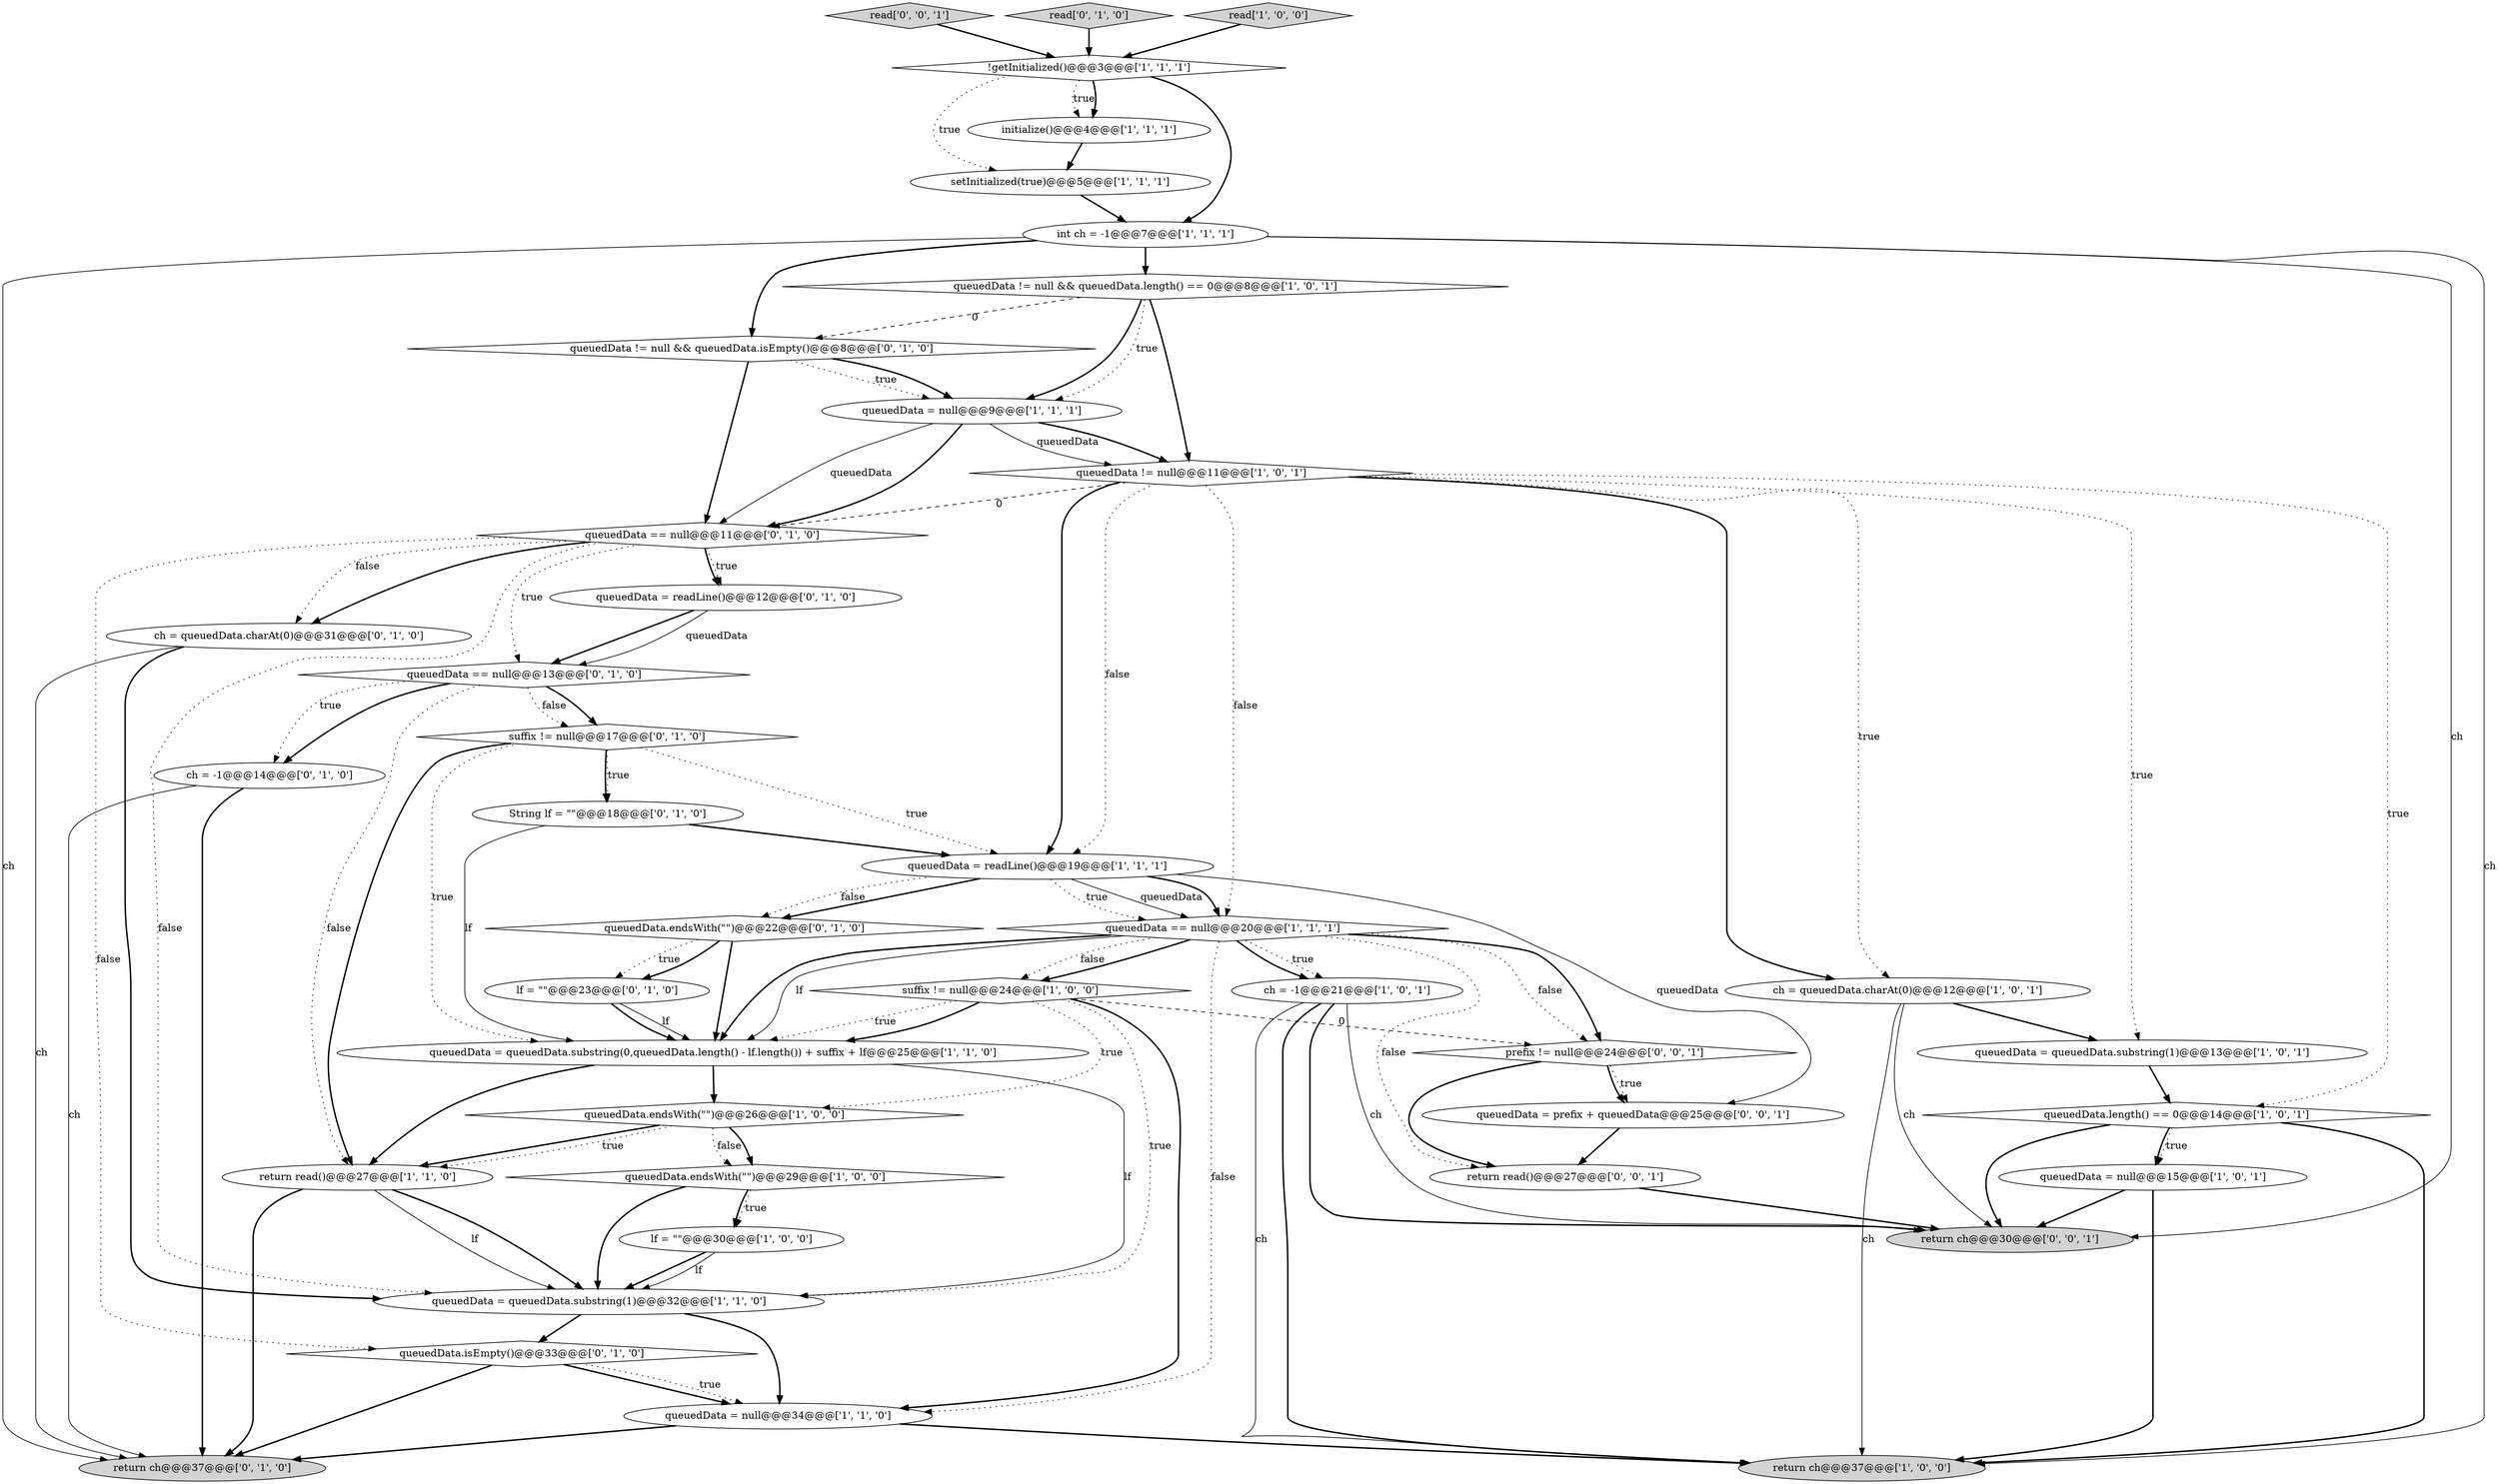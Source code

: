 digraph {
17 [style = filled, label = "ch = -1@@@21@@@['1', '0', '1']", fillcolor = white, shape = ellipse image = "AAA0AAABBB1BBB"];
37 [style = filled, label = "return read()@@@27@@@['0', '0', '1']", fillcolor = white, shape = ellipse image = "AAA0AAABBB3BBB"];
3 [style = filled, label = "queuedData.endsWith(\"\")@@@26@@@['1', '0', '0']", fillcolor = white, shape = diamond image = "AAA0AAABBB1BBB"];
15 [style = filled, label = "suffix != null@@@24@@@['1', '0', '0']", fillcolor = white, shape = diamond image = "AAA0AAABBB1BBB"];
23 [style = filled, label = "lf = \"\"@@@30@@@['1', '0', '0']", fillcolor = white, shape = ellipse image = "AAA0AAABBB1BBB"];
24 [style = filled, label = "queuedData == null@@@11@@@['0', '1', '0']", fillcolor = white, shape = diamond image = "AAA1AAABBB2BBB"];
38 [style = filled, label = "read['0', '0', '1']", fillcolor = lightgray, shape = diamond image = "AAA0AAABBB3BBB"];
28 [style = filled, label = "suffix != null@@@17@@@['0', '1', '0']", fillcolor = white, shape = diamond image = "AAA0AAABBB2BBB"];
1 [style = filled, label = "initialize()@@@4@@@['1', '1', '1']", fillcolor = white, shape = ellipse image = "AAA0AAABBB1BBB"];
34 [style = filled, label = "ch = queuedData.charAt(0)@@@31@@@['0', '1', '0']", fillcolor = white, shape = ellipse image = "AAA1AAABBB2BBB"];
33 [style = filled, label = "queuedData != null && queuedData.isEmpty()@@@8@@@['0', '1', '0']", fillcolor = white, shape = diamond image = "AAA1AAABBB2BBB"];
8 [style = filled, label = "queuedData != null && queuedData.length() == 0@@@8@@@['1', '0', '1']", fillcolor = white, shape = diamond image = "AAA0AAABBB1BBB"];
5 [style = filled, label = "queuedData = readLine()@@@19@@@['1', '1', '1']", fillcolor = white, shape = ellipse image = "AAA0AAABBB1BBB"];
10 [style = filled, label = "queuedData = null@@@15@@@['1', '0', '1']", fillcolor = white, shape = ellipse image = "AAA0AAABBB1BBB"];
27 [style = filled, label = "queuedData.isEmpty()@@@33@@@['0', '1', '0']", fillcolor = white, shape = diamond image = "AAA1AAABBB2BBB"];
4 [style = filled, label = "queuedData.length() == 0@@@14@@@['1', '0', '1']", fillcolor = white, shape = diamond image = "AAA0AAABBB1BBB"];
25 [style = filled, label = "String lf = \"\"@@@18@@@['0', '1', '0']", fillcolor = white, shape = ellipse image = "AAA0AAABBB2BBB"];
19 [style = filled, label = "queuedData == null@@@20@@@['1', '1', '1']", fillcolor = white, shape = diamond image = "AAA0AAABBB1BBB"];
6 [style = filled, label = "int ch = -1@@@7@@@['1', '1', '1']", fillcolor = white, shape = ellipse image = "AAA0AAABBB1BBB"];
26 [style = filled, label = "read['0', '1', '0']", fillcolor = lightgray, shape = diamond image = "AAA0AAABBB2BBB"];
9 [style = filled, label = "ch = queuedData.charAt(0)@@@12@@@['1', '0', '1']", fillcolor = white, shape = ellipse image = "AAA0AAABBB1BBB"];
11 [style = filled, label = "queuedData.endsWith(\"\")@@@29@@@['1', '0', '0']", fillcolor = white, shape = diamond image = "AAA0AAABBB1BBB"];
29 [style = filled, label = "ch = -1@@@14@@@['0', '1', '0']", fillcolor = white, shape = ellipse image = "AAA0AAABBB2BBB"];
22 [style = filled, label = "setInitialized(true)@@@5@@@['1', '1', '1']", fillcolor = white, shape = ellipse image = "AAA0AAABBB1BBB"];
40 [style = filled, label = "prefix != null@@@24@@@['0', '0', '1']", fillcolor = white, shape = diamond image = "AAA0AAABBB3BBB"];
32 [style = filled, label = "lf = \"\"@@@23@@@['0', '1', '0']", fillcolor = white, shape = ellipse image = "AAA0AAABBB2BBB"];
7 [style = filled, label = "queuedData = queuedData.substring(1)@@@13@@@['1', '0', '1']", fillcolor = white, shape = ellipse image = "AAA0AAABBB1BBB"];
14 [style = filled, label = "return ch@@@37@@@['1', '0', '0']", fillcolor = lightgray, shape = ellipse image = "AAA0AAABBB1BBB"];
41 [style = filled, label = "queuedData = prefix + queuedData@@@25@@@['0', '0', '1']", fillcolor = white, shape = ellipse image = "AAA0AAABBB3BBB"];
31 [style = filled, label = "queuedData = readLine()@@@12@@@['0', '1', '0']", fillcolor = white, shape = ellipse image = "AAA0AAABBB2BBB"];
39 [style = filled, label = "return ch@@@30@@@['0', '0', '1']", fillcolor = lightgray, shape = ellipse image = "AAA0AAABBB3BBB"];
0 [style = filled, label = "!getInitialized()@@@3@@@['1', '1', '1']", fillcolor = white, shape = diamond image = "AAA0AAABBB1BBB"];
12 [style = filled, label = "queuedData != null@@@11@@@['1', '0', '1']", fillcolor = white, shape = diamond image = "AAA0AAABBB1BBB"];
13 [style = filled, label = "return read()@@@27@@@['1', '1', '0']", fillcolor = white, shape = ellipse image = "AAA0AAABBB1BBB"];
18 [style = filled, label = "queuedData = queuedData.substring(1)@@@32@@@['1', '1', '0']", fillcolor = white, shape = ellipse image = "AAA1AAABBB1BBB"];
35 [style = filled, label = "return ch@@@37@@@['0', '1', '0']", fillcolor = lightgray, shape = ellipse image = "AAA1AAABBB2BBB"];
36 [style = filled, label = "queuedData == null@@@13@@@['0', '1', '0']", fillcolor = white, shape = diamond image = "AAA0AAABBB2BBB"];
2 [style = filled, label = "queuedData = null@@@9@@@['1', '1', '1']", fillcolor = white, shape = ellipse image = "AAA0AAABBB1BBB"];
30 [style = filled, label = "queuedData.endsWith(\"\")@@@22@@@['0', '1', '0']", fillcolor = white, shape = diamond image = "AAA0AAABBB2BBB"];
16 [style = filled, label = "queuedData = queuedData.substring(0,queuedData.length() - lf.length()) + suffix + lf@@@25@@@['1', '1', '0']", fillcolor = white, shape = ellipse image = "AAA0AAABBB1BBB"];
20 [style = filled, label = "queuedData = null@@@34@@@['1', '1', '0']", fillcolor = white, shape = ellipse image = "AAA1AAABBB1BBB"];
21 [style = filled, label = "read['1', '0', '0']", fillcolor = lightgray, shape = diamond image = "AAA0AAABBB1BBB"];
2->12 [style = solid, label="queuedData"];
28->13 [style = bold, label=""];
11->23 [style = dotted, label="true"];
18->20 [style = bold, label=""];
36->29 [style = dotted, label="true"];
10->39 [style = bold, label=""];
15->18 [style = dotted, label="true"];
17->14 [style = bold, label=""];
16->13 [style = bold, label=""];
6->8 [style = bold, label=""];
3->13 [style = bold, label=""];
19->40 [style = bold, label=""];
19->37 [style = dotted, label="false"];
2->24 [style = solid, label="queuedData"];
11->23 [style = bold, label=""];
15->16 [style = bold, label=""];
36->28 [style = bold, label=""];
17->39 [style = bold, label=""];
31->36 [style = bold, label=""];
1->22 [style = bold, label=""];
33->24 [style = bold, label=""];
3->13 [style = dotted, label="true"];
12->19 [style = dotted, label="false"];
12->7 [style = dotted, label="true"];
24->27 [style = dotted, label="false"];
5->19 [style = dotted, label="true"];
0->1 [style = dotted, label="true"];
6->35 [style = solid, label="ch"];
33->2 [style = dotted, label="true"];
31->36 [style = solid, label="queuedData"];
8->33 [style = dashed, label="0"];
19->15 [style = dotted, label="false"];
5->19 [style = solid, label="queuedData"];
11->18 [style = bold, label=""];
3->11 [style = dotted, label="false"];
30->16 [style = bold, label=""];
13->35 [style = bold, label=""];
27->20 [style = bold, label=""];
40->41 [style = dotted, label="true"];
32->16 [style = solid, label="lf"];
17->39 [style = solid, label="ch"];
30->32 [style = dotted, label="true"];
12->9 [style = bold, label=""];
33->2 [style = bold, label=""];
8->2 [style = bold, label=""];
12->4 [style = dotted, label="true"];
25->5 [style = bold, label=""];
28->25 [style = dotted, label="true"];
20->35 [style = bold, label=""];
6->14 [style = solid, label="ch"];
19->16 [style = solid, label="lf"];
15->40 [style = dashed, label="0"];
15->20 [style = bold, label=""];
23->18 [style = bold, label=""];
2->24 [style = bold, label=""];
38->0 [style = bold, label=""];
19->17 [style = dotted, label="true"];
18->27 [style = bold, label=""];
10->14 [style = bold, label=""];
0->6 [style = bold, label=""];
13->18 [style = solid, label="lf"];
6->39 [style = solid, label="ch"];
5->19 [style = bold, label=""];
0->22 [style = dotted, label="true"];
41->37 [style = bold, label=""];
22->6 [style = bold, label=""];
17->14 [style = solid, label="ch"];
29->35 [style = bold, label=""];
8->2 [style = dotted, label="true"];
25->16 [style = solid, label="lf"];
12->5 [style = dotted, label="false"];
12->24 [style = dashed, label="0"];
5->41 [style = solid, label="queuedData"];
29->35 [style = solid, label="ch"];
19->16 [style = bold, label=""];
24->36 [style = dotted, label="true"];
40->41 [style = bold, label=""];
24->31 [style = bold, label=""];
12->9 [style = dotted, label="true"];
36->13 [style = dotted, label="false"];
16->3 [style = bold, label=""];
19->17 [style = bold, label=""];
30->32 [style = bold, label=""];
32->16 [style = bold, label=""];
4->10 [style = bold, label=""];
15->16 [style = dotted, label="true"];
21->0 [style = bold, label=""];
24->34 [style = dotted, label="false"];
27->20 [style = dotted, label="true"];
34->18 [style = bold, label=""];
3->11 [style = bold, label=""];
19->20 [style = dotted, label="false"];
24->34 [style = bold, label=""];
8->12 [style = bold, label=""];
36->29 [style = bold, label=""];
4->10 [style = dotted, label="true"];
4->39 [style = bold, label=""];
19->15 [style = bold, label=""];
24->31 [style = dotted, label="true"];
19->40 [style = dotted, label="false"];
6->33 [style = bold, label=""];
0->1 [style = bold, label=""];
13->18 [style = bold, label=""];
27->35 [style = bold, label=""];
28->5 [style = dotted, label="true"];
34->35 [style = solid, label="ch"];
12->5 [style = bold, label=""];
37->39 [style = bold, label=""];
9->39 [style = solid, label="ch"];
28->16 [style = dotted, label="true"];
5->30 [style = bold, label=""];
7->4 [style = bold, label=""];
36->28 [style = dotted, label="false"];
16->18 [style = solid, label="lf"];
24->18 [style = dotted, label="false"];
40->37 [style = bold, label=""];
9->14 [style = solid, label="ch"];
4->14 [style = bold, label=""];
5->30 [style = dotted, label="false"];
20->14 [style = bold, label=""];
23->18 [style = solid, label="lf"];
28->25 [style = bold, label=""];
26->0 [style = bold, label=""];
2->12 [style = bold, label=""];
15->3 [style = dotted, label="true"];
9->7 [style = bold, label=""];
}
